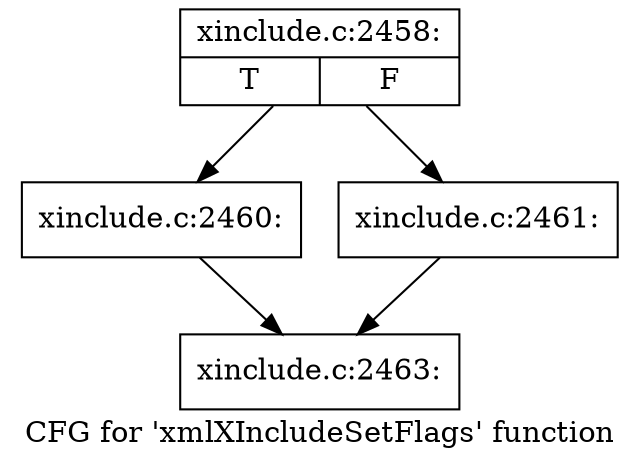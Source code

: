 digraph "CFG for 'xmlXIncludeSetFlags' function" {
	label="CFG for 'xmlXIncludeSetFlags' function";

	Node0x562923160110 [shape=record,label="{xinclude.c:2458:|{<s0>T|<s1>F}}"];
	Node0x562923160110 -> Node0x562923197e50;
	Node0x562923160110 -> Node0x562922ef7ab0;
	Node0x562923197e50 [shape=record,label="{xinclude.c:2460:}"];
	Node0x562923197e50 -> Node0x562923145e30;
	Node0x562922ef7ab0 [shape=record,label="{xinclude.c:2461:}"];
	Node0x562922ef7ab0 -> Node0x562923145e30;
	Node0x562923145e30 [shape=record,label="{xinclude.c:2463:}"];
}
